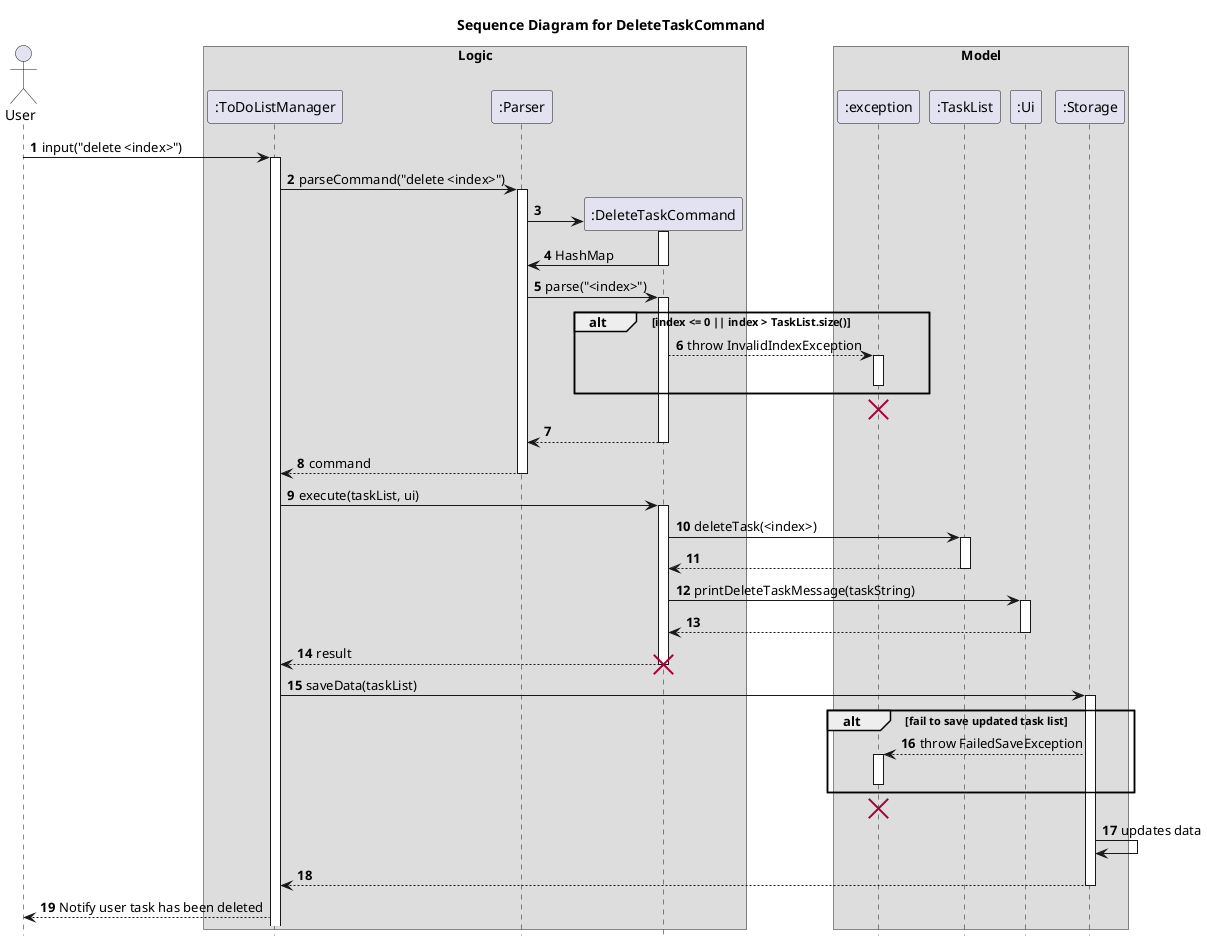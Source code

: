 @startuml

autonumber
hide footbox
title Sequence Diagram for DeleteTaskCommand

actor User

box Logic
participant ":ToDoListManager" as ToDoListManager
participant ":Parser" as Parser
participant ":DeleteTaskCommand" as DeleteTaskCommand
end box
box Model
participant ":exception" as exception
participant ":TaskList" as TaskList
participant ":Ui" as Ui
participant ":Storage" as Storage
end box

User -> ToDoListManager: input("delete <index>")
activate ToDoListManager
ToDoListManager -> Parser : parseCommand("delete <index>")
activate Parser
create DeleteTaskCommand
Parser -> DeleteTaskCommand
activate DeleteTaskCommand
DeleteTaskCommand -> Parser : HashMap
deactivate DeleteTaskCommand
Parser -> DeleteTaskCommand : parse("<index>")
activate DeleteTaskCommand
alt  index <= 0 || index > TaskList.size()
   DeleteTaskCommand --> exception : throw InvalidIndexException
   activate exception
   deactivate exception
end
destroy exception
DeleteTaskCommand --> Parser
deactivate DeleteTaskCommand
Parser --> ToDoListManager : command
deactivate Parser
ToDoListManager -> DeleteTaskCommand : execute(taskList, ui)
activate DeleteTaskCommand
DeleteTaskCommand -> TaskList: deleteTask(<index>)
activate TaskList
TaskList --> DeleteTaskCommand
deactivate TaskList
DeleteTaskCommand -> Ui : printDeleteTaskMessage(taskString)
activate Ui
Ui --> DeleteTaskCommand
deactivate Ui
DeleteTaskCommand --> ToDoListManager : result
deactivate DeleteTaskCommand
destroy DeleteTaskCommand
ToDoListManager ->Storage : saveData(taskList)
activate Storage
alt  fail to save updated task list
   Storage --> exception : throw FailedSaveException
   activate exception
   deactivate exception
end
destroy exception
Storage -> Storage : updates data
Storage --> ToDoListManager
deactivate Storage
ToDoListManager --> User : Notify user task has been deleted

@enduml